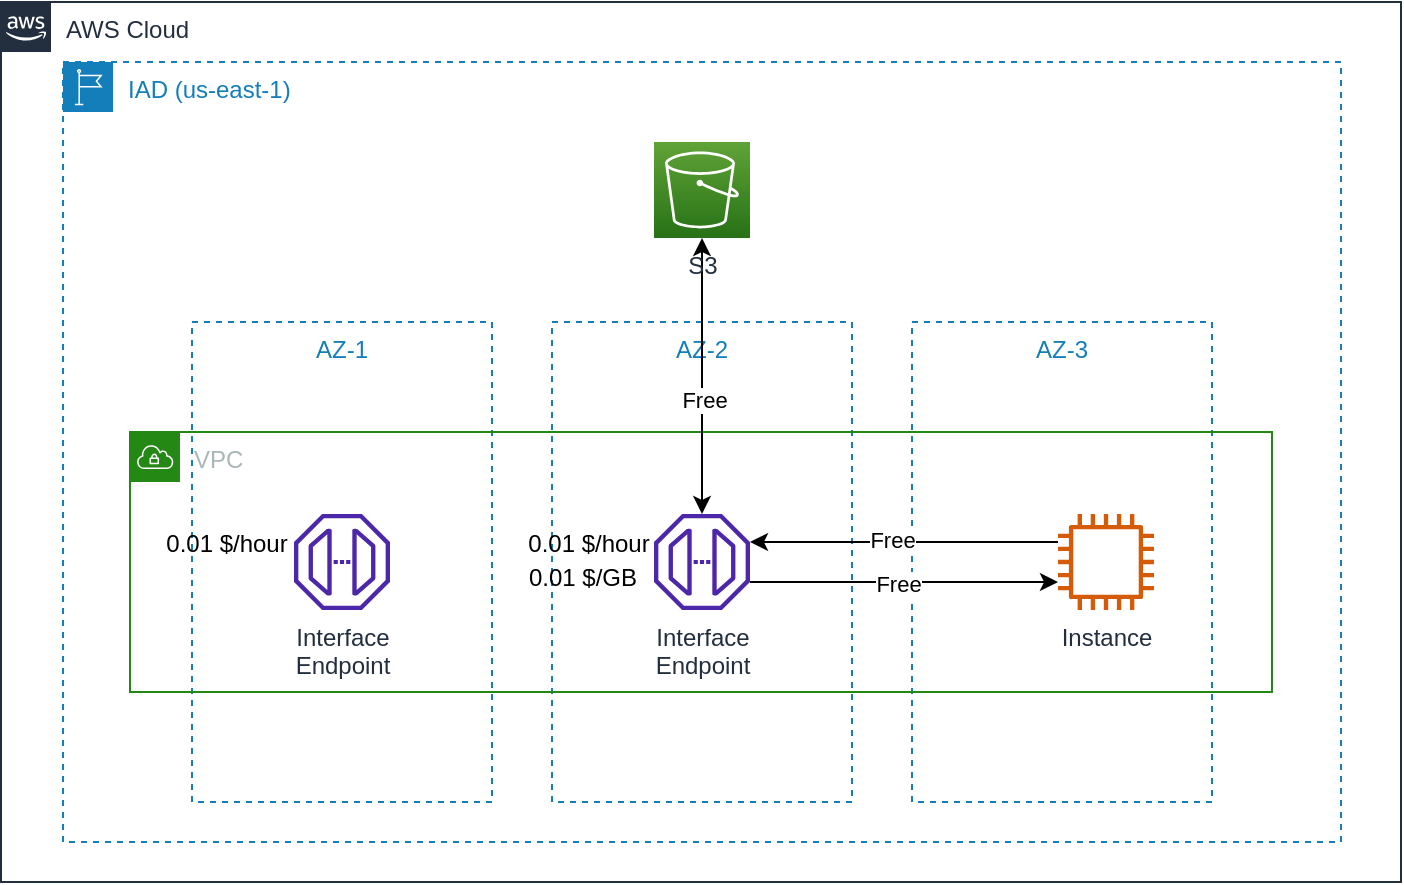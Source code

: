 <mxfile version="17.2.4" type="device"><diagram id="x0iwit3Uh8ERP3VuQOKV" name="第 1 页"><mxGraphModel dx="946" dy="680" grid="1" gridSize="10" guides="1" tooltips="1" connect="1" arrows="1" fold="1" page="1" pageScale="1" pageWidth="827" pageHeight="1169" math="0" shadow="0"><root><mxCell id="0"/><mxCell id="1" parent="0"/><mxCell id="rkclnNmVDhMZap2lycTd-14" value="AWS Cloud" style="points=[[0,0],[0.25,0],[0.5,0],[0.75,0],[1,0],[1,0.25],[1,0.5],[1,0.75],[1,1],[0.75,1],[0.5,1],[0.25,1],[0,1],[0,0.75],[0,0.5],[0,0.25]];outlineConnect=0;gradientColor=none;html=1;whiteSpace=wrap;fontSize=12;fontStyle=0;container=1;pointerEvents=0;collapsible=0;recursiveResize=0;shape=mxgraph.aws4.group;grIcon=mxgraph.aws4.group_aws_cloud_alt;strokeColor=#232F3E;fillColor=none;verticalAlign=top;align=left;spacingLeft=30;fontColor=#232F3E;dashed=0;" parent="1" vertex="1"><mxGeometry x="44.5" y="70" width="700" height="440" as="geometry"/></mxCell><mxCell id="rkclnNmVDhMZap2lycTd-13" value="IAD (us-east-1)" style="points=[[0,0],[0.25,0],[0.5,0],[0.75,0],[1,0],[1,0.25],[1,0.5],[1,0.75],[1,1],[0.75,1],[0.5,1],[0.25,1],[0,1],[0,0.75],[0,0.5],[0,0.25]];outlineConnect=0;gradientColor=none;html=1;whiteSpace=wrap;fontSize=12;fontStyle=0;container=0;pointerEvents=0;collapsible=0;recursiveResize=0;shape=mxgraph.aws4.group;grIcon=mxgraph.aws4.group_region;strokeColor=#147EBA;fillColor=none;verticalAlign=top;align=left;spacingLeft=30;fontColor=#147EBA;dashed=1;" parent="1" vertex="1"><mxGeometry x="75.5" y="100" width="639" height="390" as="geometry"/></mxCell><mxCell id="rkclnNmVDhMZap2lycTd-7" value="AZ-3" style="fillColor=none;strokeColor=#147EBA;dashed=1;verticalAlign=top;fontStyle=0;fontColor=#147EBA;" parent="1" vertex="1"><mxGeometry x="500" y="230" width="150" height="240" as="geometry"/></mxCell><mxCell id="rkclnNmVDhMZap2lycTd-2" value="AZ-1" style="fillColor=none;strokeColor=#147EBA;dashed=1;verticalAlign=top;fontStyle=0;fontColor=#147EBA;" parent="1" vertex="1"><mxGeometry x="140" y="230" width="150" height="240" as="geometry"/></mxCell><mxCell id="rkclnNmVDhMZap2lycTd-6" value="AZ-2" style="fillColor=none;strokeColor=#147EBA;dashed=1;verticalAlign=top;fontStyle=0;fontColor=#147EBA;" parent="1" vertex="1"><mxGeometry x="320" y="230" width="150" height="240" as="geometry"/></mxCell><mxCell id="rkclnNmVDhMZap2lycTd-10" value="VPC" style="points=[[0,0],[0.25,0],[0.5,0],[0.75,0],[1,0],[1,0.25],[1,0.5],[1,0.75],[1,1],[0.75,1],[0.5,1],[0.25,1],[0,1],[0,0.75],[0,0.5],[0,0.25]];outlineConnect=0;gradientColor=none;html=1;whiteSpace=wrap;fontSize=12;fontStyle=0;container=0;pointerEvents=0;collapsible=0;recursiveResize=0;shape=mxgraph.aws4.group;grIcon=mxgraph.aws4.group_vpc;strokeColor=#248814;fillColor=none;verticalAlign=top;align=left;spacingLeft=30;fontColor=#AAB7B8;dashed=0;" parent="1" vertex="1"><mxGeometry x="109" y="285" width="571" height="130" as="geometry"/></mxCell><mxCell id="rkclnNmVDhMZap2lycTd-15" style="edgeStyle=orthogonalEdgeStyle;rounded=0;orthogonalLoop=1;jettySize=auto;html=1;" parent="1" source="rkclnNmVDhMZap2lycTd-1" target="rkclnNmVDhMZap2lycTd-9" edge="1"><mxGeometry relative="1" as="geometry"><Array as="points"><mxPoint x="500" y="340"/><mxPoint x="500" y="340"/></Array></mxGeometry></mxCell><mxCell id="wCtcwRPHj_Ixnbe720B0-1" value="Free" style="edgeLabel;html=1;align=center;verticalAlign=middle;resizable=0;points=[];" vertex="1" connectable="0" parent="rkclnNmVDhMZap2lycTd-15"><mxGeometry x="0.078" y="-1" relative="1" as="geometry"><mxPoint as="offset"/></mxGeometry></mxCell><mxCell id="rkclnNmVDhMZap2lycTd-1" value="Instance" style="sketch=0;outlineConnect=0;fontColor=#232F3E;gradientColor=none;fillColor=#D45B07;strokeColor=none;dashed=0;verticalLabelPosition=bottom;verticalAlign=top;align=center;html=1;fontSize=12;fontStyle=0;aspect=fixed;pointerEvents=1;shape=mxgraph.aws4.instance2;" parent="1" vertex="1"><mxGeometry x="573" y="326" width="48" height="48" as="geometry"/></mxCell><mxCell id="rkclnNmVDhMZap2lycTd-8" value="Interface&lt;br&gt;Endpoint" style="sketch=0;outlineConnect=0;fontColor=#232F3E;gradientColor=none;fillColor=#4D27AA;strokeColor=none;dashed=0;verticalLabelPosition=bottom;verticalAlign=top;align=center;html=1;fontSize=12;fontStyle=0;aspect=fixed;pointerEvents=1;shape=mxgraph.aws4.endpoint;" parent="1" vertex="1"><mxGeometry x="191" y="326" width="48" height="48" as="geometry"/></mxCell><mxCell id="rkclnNmVDhMZap2lycTd-16" style="edgeStyle=orthogonalEdgeStyle;rounded=0;orthogonalLoop=1;jettySize=auto;html=1;" parent="1" source="rkclnNmVDhMZap2lycTd-9" target="rkclnNmVDhMZap2lycTd-1" edge="1"><mxGeometry relative="1" as="geometry"><Array as="points"><mxPoint x="500" y="360"/><mxPoint x="500" y="360"/></Array></mxGeometry></mxCell><mxCell id="wCtcwRPHj_Ixnbe720B0-2" value="Free" style="edgeLabel;html=1;align=center;verticalAlign=middle;resizable=0;points=[];" vertex="1" connectable="0" parent="rkclnNmVDhMZap2lycTd-16"><mxGeometry x="-0.039" y="-1" relative="1" as="geometry"><mxPoint as="offset"/></mxGeometry></mxCell><mxCell id="rkclnNmVDhMZap2lycTd-9" value="Interface&lt;br&gt;Endpoint" style="sketch=0;outlineConnect=0;fontColor=#232F3E;gradientColor=none;fillColor=#4D27AA;strokeColor=none;dashed=0;verticalLabelPosition=bottom;verticalAlign=top;align=center;html=1;fontSize=12;fontStyle=0;aspect=fixed;pointerEvents=1;shape=mxgraph.aws4.endpoint;" parent="1" vertex="1"><mxGeometry x="371" y="326" width="48" height="48" as="geometry"/></mxCell><mxCell id="rkclnNmVDhMZap2lycTd-22" style="edgeStyle=orthogonalEdgeStyle;rounded=0;orthogonalLoop=1;jettySize=auto;html=1;startArrow=classic;startFill=1;" parent="1" source="rkclnNmVDhMZap2lycTd-17" target="rkclnNmVDhMZap2lycTd-9" edge="1"><mxGeometry relative="1" as="geometry"/></mxCell><mxCell id="rkclnNmVDhMZap2lycTd-23" value="Free" style="edgeLabel;html=1;align=center;verticalAlign=middle;resizable=0;points=[];" parent="rkclnNmVDhMZap2lycTd-22" vertex="1" connectable="0"><mxGeometry x="0.174" y="1" relative="1" as="geometry"><mxPoint as="offset"/></mxGeometry></mxCell><mxCell id="rkclnNmVDhMZap2lycTd-17" value="S3" style="sketch=0;points=[[0,0,0],[0.25,0,0],[0.5,0,0],[0.75,0,0],[1,0,0],[0,1,0],[0.25,1,0],[0.5,1,0],[0.75,1,0],[1,1,0],[0,0.25,0],[0,0.5,0],[0,0.75,0],[1,0.25,0],[1,0.5,0],[1,0.75,0]];outlineConnect=0;fontColor=#232F3E;gradientColor=#60A337;gradientDirection=north;fillColor=#277116;strokeColor=#ffffff;dashed=0;verticalLabelPosition=bottom;verticalAlign=top;align=center;html=1;fontSize=12;fontStyle=0;aspect=fixed;shape=mxgraph.aws4.resourceIcon;resIcon=mxgraph.aws4.s3;" parent="1" vertex="1"><mxGeometry x="371" y="140" width="48" height="48" as="geometry"/></mxCell><mxCell id="rkclnNmVDhMZap2lycTd-18" value="0.01 $/hour" style="text;html=1;align=center;verticalAlign=middle;resizable=0;points=[];autosize=1;strokeColor=none;fillColor=none;" parent="1" vertex="1"><mxGeometry x="117" y="331" width="80" height="20" as="geometry"/></mxCell><mxCell id="rkclnNmVDhMZap2lycTd-19" value="0.01 $/hour" style="text;html=1;align=center;verticalAlign=middle;resizable=0;points=[];autosize=1;strokeColor=none;fillColor=none;" parent="1" vertex="1"><mxGeometry x="298" y="331" width="80" height="20" as="geometry"/></mxCell><mxCell id="rkclnNmVDhMZap2lycTd-24" value="0.01 $/GB" style="text;html=1;align=center;verticalAlign=middle;resizable=0;points=[];autosize=1;strokeColor=none;fillColor=none;" parent="1" vertex="1"><mxGeometry x="300" y="348" width="70" height="20" as="geometry"/></mxCell></root></mxGraphModel></diagram></mxfile>